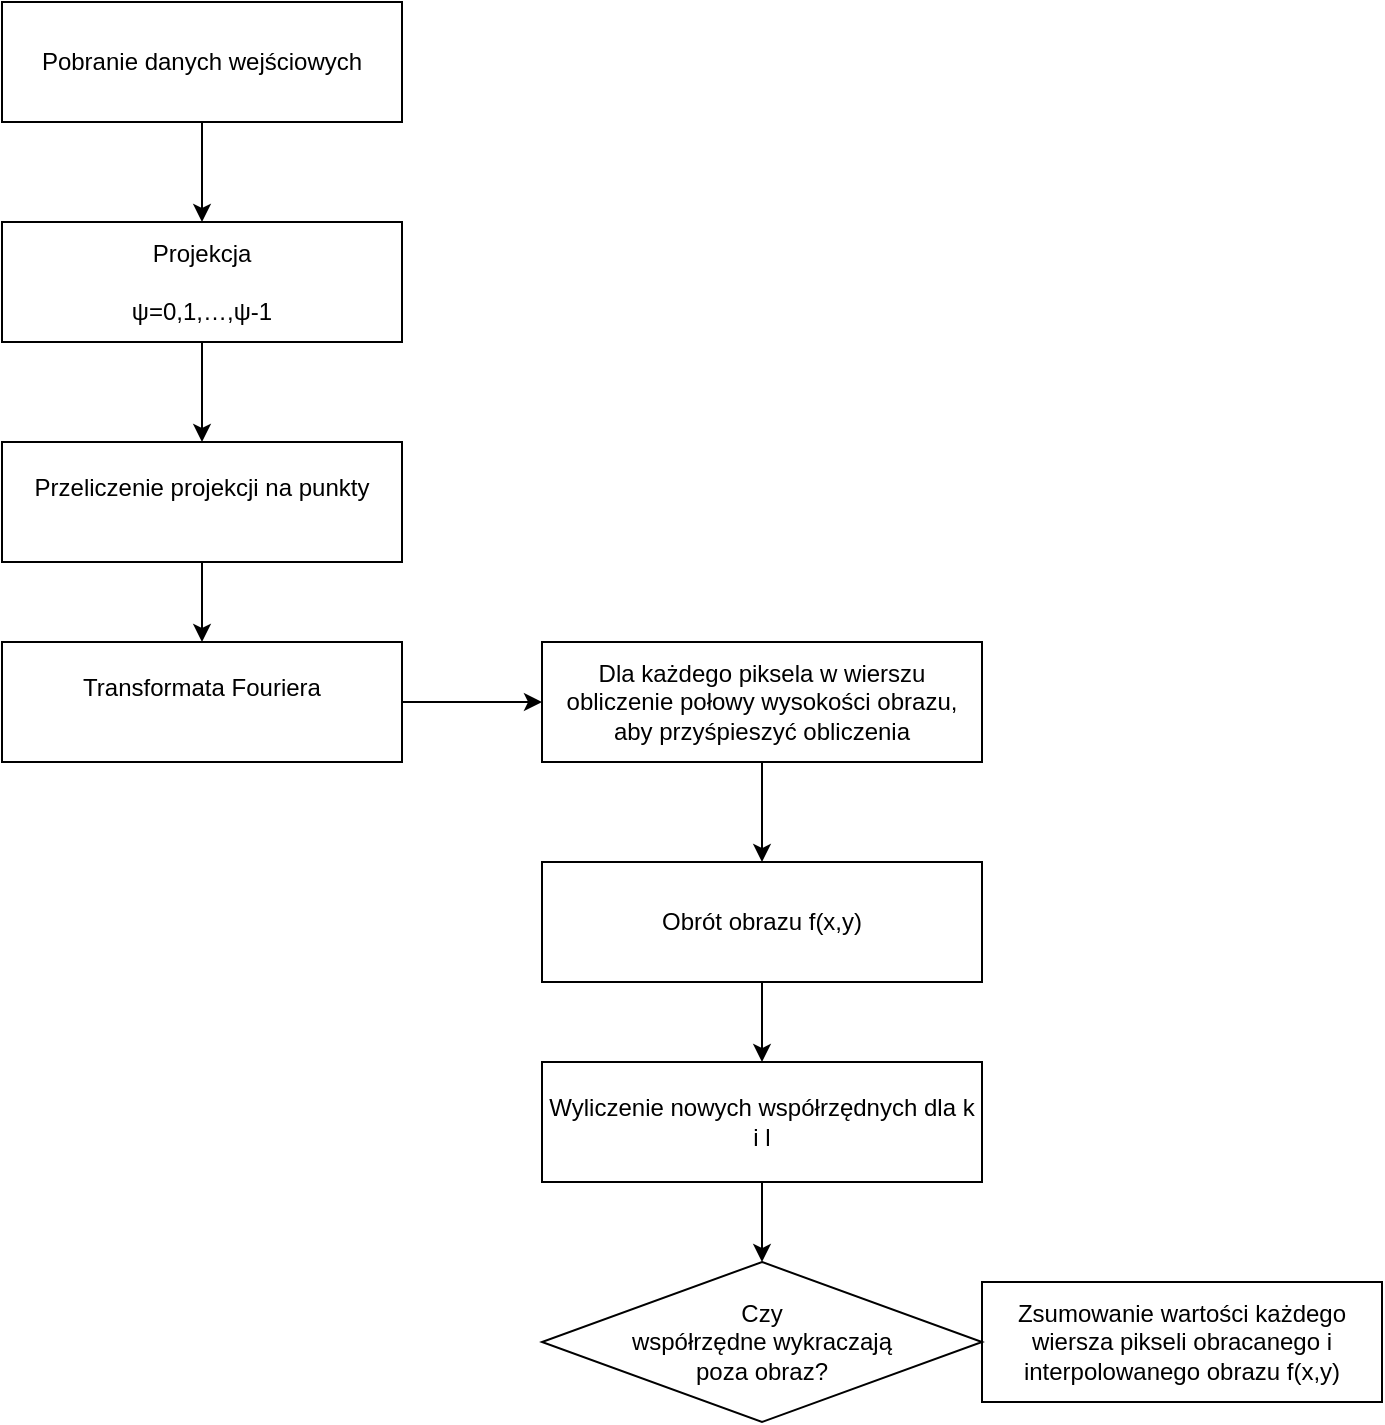 <mxfile version="13.6.4" type="github">
  <diagram id="C5RBs43oDa-KdzZeNtuy" name="Page-1">
    <mxGraphModel dx="862" dy="461" grid="1" gridSize="10" guides="1" tooltips="1" connect="1" arrows="1" fold="1" page="1" pageScale="1" pageWidth="827" pageHeight="1169" background="#ffffff" math="0" shadow="0">
      <root>
        <mxCell id="WIyWlLk6GJQsqaUBKTNV-0" />
        <mxCell id="WIyWlLk6GJQsqaUBKTNV-1" parent="WIyWlLk6GJQsqaUBKTNV-0" />
        <mxCell id="CkzPJ7ueoi_SJVYN6UO0-9" value="" style="edgeStyle=orthogonalEdgeStyle;rounded=0;orthogonalLoop=1;jettySize=auto;html=1;" parent="WIyWlLk6GJQsqaUBKTNV-1" source="CkzPJ7ueoi_SJVYN6UO0-0" target="CkzPJ7ueoi_SJVYN6UO0-8" edge="1">
          <mxGeometry relative="1" as="geometry" />
        </mxCell>
        <mxCell id="CkzPJ7ueoi_SJVYN6UO0-0" value="Pobranie danych wejściowych" style="rounded=1;whiteSpace=wrap;html=1;arcSize=0;" parent="WIyWlLk6GJQsqaUBKTNV-1" vertex="1">
          <mxGeometry x="40" y="40" width="200" height="60" as="geometry" />
        </mxCell>
        <mxCell id="CkzPJ7ueoi_SJVYN6UO0-12" value="" style="edgeStyle=orthogonalEdgeStyle;rounded=0;orthogonalLoop=1;jettySize=auto;html=1;" parent="WIyWlLk6GJQsqaUBKTNV-1" source="CkzPJ7ueoi_SJVYN6UO0-8" target="CkzPJ7ueoi_SJVYN6UO0-10" edge="1">
          <mxGeometry relative="1" as="geometry" />
        </mxCell>
        <mxCell id="CkzPJ7ueoi_SJVYN6UO0-8" value="&lt;div&gt;Projekcja&lt;/div&gt;&lt;div&gt;&lt;br&gt;&lt;/div&gt;ψ=0,1,…,ψ-1" style="rounded=1;whiteSpace=wrap;html=1;arcSize=0;" parent="WIyWlLk6GJQsqaUBKTNV-1" vertex="1">
          <mxGeometry x="40" y="150" width="200" height="60" as="geometry" />
        </mxCell>
        <mxCell id="CkzPJ7ueoi_SJVYN6UO0-15" value="" style="edgeStyle=orthogonalEdgeStyle;rounded=0;orthogonalLoop=1;jettySize=auto;html=1;" parent="WIyWlLk6GJQsqaUBKTNV-1" source="CkzPJ7ueoi_SJVYN6UO0-10" target="CkzPJ7ueoi_SJVYN6UO0-14" edge="1">
          <mxGeometry relative="1" as="geometry" />
        </mxCell>
        <mxCell id="CkzPJ7ueoi_SJVYN6UO0-10" value="&lt;div&gt;Przeliczenie projekcji na punkty&lt;/div&gt;&lt;div&gt;&lt;br&gt;&lt;/div&gt;" style="rounded=1;whiteSpace=wrap;html=1;arcSize=0;" parent="WIyWlLk6GJQsqaUBKTNV-1" vertex="1">
          <mxGeometry x="40" y="260" width="200" height="60" as="geometry" />
        </mxCell>
        <mxCell id="N7PbZu_bCgqHMUpVmzbl-1" value="" style="edgeStyle=orthogonalEdgeStyle;rounded=0;orthogonalLoop=1;jettySize=auto;html=1;" edge="1" parent="WIyWlLk6GJQsqaUBKTNV-1" source="CkzPJ7ueoi_SJVYN6UO0-14" target="N7PbZu_bCgqHMUpVmzbl-0">
          <mxGeometry relative="1" as="geometry" />
        </mxCell>
        <mxCell id="CkzPJ7ueoi_SJVYN6UO0-14" value="&lt;div&gt;Transformata Fouriera&lt;/div&gt;&lt;div&gt;&lt;/div&gt;&lt;div&gt;&lt;br&gt;&lt;/div&gt;" style="rounded=0;whiteSpace=wrap;html=1;" parent="WIyWlLk6GJQsqaUBKTNV-1" vertex="1">
          <mxGeometry x="40" y="360" width="200" height="60" as="geometry" />
        </mxCell>
        <mxCell id="N7PbZu_bCgqHMUpVmzbl-4" value="" style="edgeStyle=orthogonalEdgeStyle;rounded=0;orthogonalLoop=1;jettySize=auto;html=1;" edge="1" parent="WIyWlLk6GJQsqaUBKTNV-1" source="CkzPJ7ueoi_SJVYN6UO0-16" target="N7PbZu_bCgqHMUpVmzbl-3">
          <mxGeometry relative="1" as="geometry" />
        </mxCell>
        <mxCell id="CkzPJ7ueoi_SJVYN6UO0-16" value="&lt;div&gt;Obrót obrazu f(x,y)&lt;/div&gt;" style="rounded=0;whiteSpace=wrap;html=1;" parent="WIyWlLk6GJQsqaUBKTNV-1" vertex="1">
          <mxGeometry x="310" y="470" width="220" height="60" as="geometry" />
        </mxCell>
        <mxCell id="CkzPJ7ueoi_SJVYN6UO0-18" value="Zsumowanie wartości każdego wiersza pikseli obracanego i interpolowanego obrazu f(x,y)" style="rounded=0;whiteSpace=wrap;html=1;" parent="WIyWlLk6GJQsqaUBKTNV-1" vertex="1">
          <mxGeometry x="530" y="680" width="200" height="60" as="geometry" />
        </mxCell>
        <mxCell id="N7PbZu_bCgqHMUpVmzbl-2" value="" style="edgeStyle=orthogonalEdgeStyle;rounded=0;orthogonalLoop=1;jettySize=auto;html=1;" edge="1" parent="WIyWlLk6GJQsqaUBKTNV-1" source="N7PbZu_bCgqHMUpVmzbl-0" target="CkzPJ7ueoi_SJVYN6UO0-16">
          <mxGeometry relative="1" as="geometry" />
        </mxCell>
        <mxCell id="N7PbZu_bCgqHMUpVmzbl-0" value="Dla każdego piksela w wierszu obliczenie połowy wysokości obrazu, aby przyśpieszyć obliczenia" style="rounded=0;whiteSpace=wrap;html=1;" vertex="1" parent="WIyWlLk6GJQsqaUBKTNV-1">
          <mxGeometry x="310" y="360" width="220" height="60" as="geometry" />
        </mxCell>
        <mxCell id="N7PbZu_bCgqHMUpVmzbl-6" value="" style="edgeStyle=orthogonalEdgeStyle;rounded=0;orthogonalLoop=1;jettySize=auto;html=1;" edge="1" parent="WIyWlLk6GJQsqaUBKTNV-1" source="N7PbZu_bCgqHMUpVmzbl-3" target="N7PbZu_bCgqHMUpVmzbl-5">
          <mxGeometry relative="1" as="geometry" />
        </mxCell>
        <mxCell id="N7PbZu_bCgqHMUpVmzbl-3" value="Wyliczenie nowych współrzędnych dla k i l" style="rounded=0;whiteSpace=wrap;html=1;" vertex="1" parent="WIyWlLk6GJQsqaUBKTNV-1">
          <mxGeometry x="310" y="570" width="220" height="60" as="geometry" />
        </mxCell>
        <mxCell id="N7PbZu_bCgqHMUpVmzbl-5" value="&lt;div&gt;Czy&lt;/div&gt;&lt;div&gt;współrzędne wykraczają &lt;br&gt;&lt;/div&gt;&lt;div&gt;poza obraz?&lt;br&gt;&lt;/div&gt;" style="rhombus;whiteSpace=wrap;html=1;" vertex="1" parent="WIyWlLk6GJQsqaUBKTNV-1">
          <mxGeometry x="310" y="670" width="220" height="80" as="geometry" />
        </mxCell>
      </root>
    </mxGraphModel>
  </diagram>
</mxfile>
